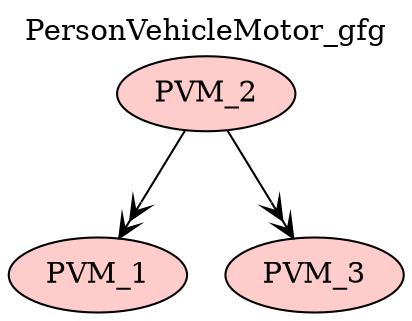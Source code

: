 digraph {graph[label=PersonVehicleMotor_gfg,labelloc=tl,labelfontsize=12];
"PVM_1"[shape=oval,fillcolor="#FFCCCC",style ="filled",label="PVM_1"];
"PVM_2"[shape=oval,fillcolor="#FFCCCC",style ="filled",label="PVM_2"];
"PVM_3"[shape=oval,fillcolor="#FFCCCC",style ="filled",label="PVM_3"];

"PVM_2"->"PVM_1"[label=" ",arrowhead=veevee];
"PVM_2"->"PVM_3"[label=" ",arrowhead=veevee];
}